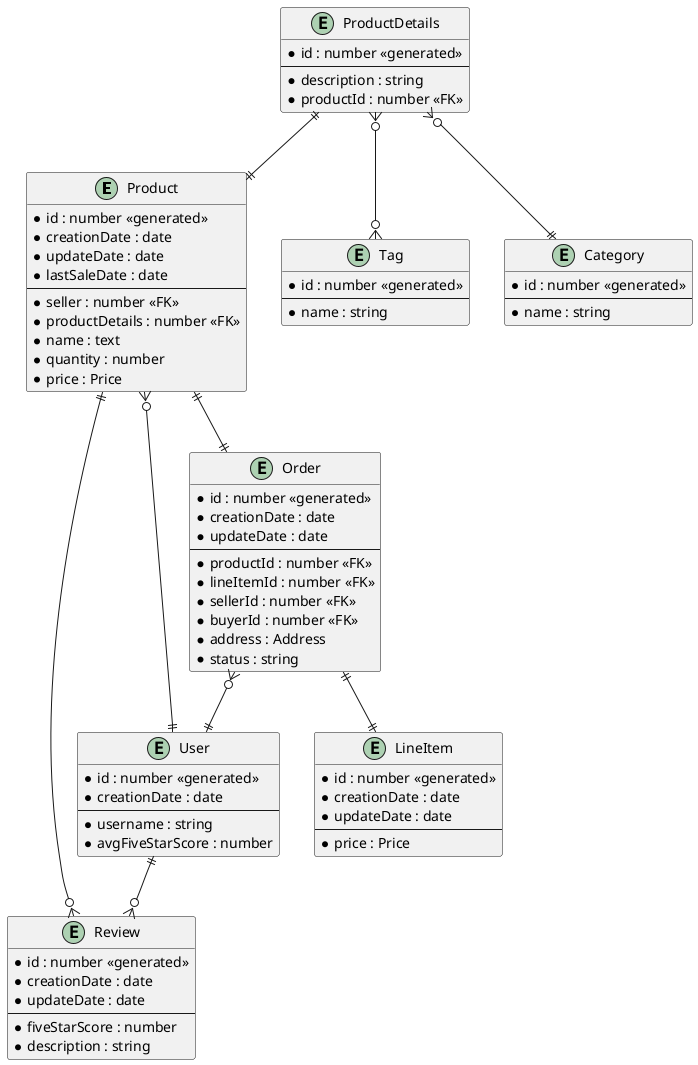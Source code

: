 @startuml
' skinparam linetype ortho

entity "Product" as product {
  *id : number <<generated>>
  *creationDate : date
  *updateDate : date
  *lastSaleDate : date
  --
  *seller : number <<FK>>
  *productDetails : number <<FK>>
  *name : text
  *quantity : number
  *price : Price
}

entity "ProductDetails" as productDetails {
  *id : number <<generated>>
  --
  *description : string
  *productId : number <<FK>>
}

entity "Tag" as tag {
  *id : number <<generated>>
  --
  *name : string
}

entity "Category" as category {
  *id : number <<generated>>
  --
  *name : string
}

entity "Review" as review {
  *id : number <<generated>>
  *creationDate : date
  *updateDate : date
  --
  *fiveStarScore : number
  *description : string
}

entity "User" as user {
  *id : number <<generated>>
  *creationDate : date
  --
  *username : string
  *avgFiveStarScore : number
}

entity "Order" as order {
  *id : number <<generated>>
  *creationDate : date
  *updateDate : date
  --
  *productId : number <<FK>>
  *lineItemId : number <<FK>>
  *sellerId : number <<FK>>
  *buyerId : number <<FK>>
  *address : Address
  *status : string
}

entity "LineItem" as lineItem {
  *id : number <<generated>>
  *creationDate : date
  *updateDate : date
  --
  *price : Price
}

'productDetails_Tag ||--o{ tag
'productDetails_Tag ||--o{ productDetails
'productDetails_Category ||--o{ category
'productDetails_Category ||--o{ productDetails
'review_Product ||--|| product
'review_User ||--|| user
'review ||--|| review_User
'review ||--|| review_Product

productDetails }o--o{ tag
productDetails }o--|| category
productDetails ||--|| product
order ||--|| lineItem
order }o--|| user
product }o--|| user
product ||--|| order
product ||--o{ review
user ||--o{ review
@enduml

